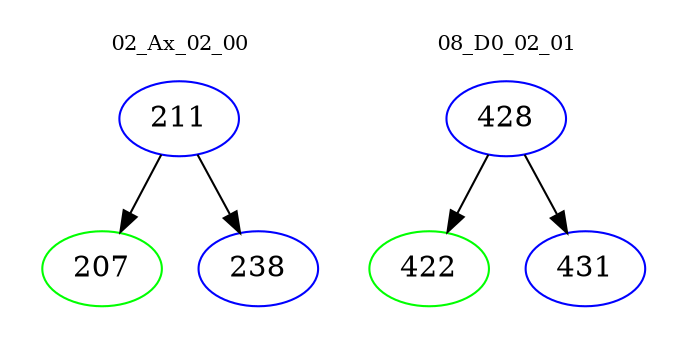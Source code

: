 digraph{
subgraph cluster_0 {
color = white
label = "02_Ax_02_00";
fontsize=10;
T0_211 [label="211", color="blue"]
T0_211 -> T0_207 [color="black"]
T0_207 [label="207", color="green"]
T0_211 -> T0_238 [color="black"]
T0_238 [label="238", color="blue"]
}
subgraph cluster_1 {
color = white
label = "08_D0_02_01";
fontsize=10;
T1_428 [label="428", color="blue"]
T1_428 -> T1_422 [color="black"]
T1_422 [label="422", color="green"]
T1_428 -> T1_431 [color="black"]
T1_431 [label="431", color="blue"]
}
}

